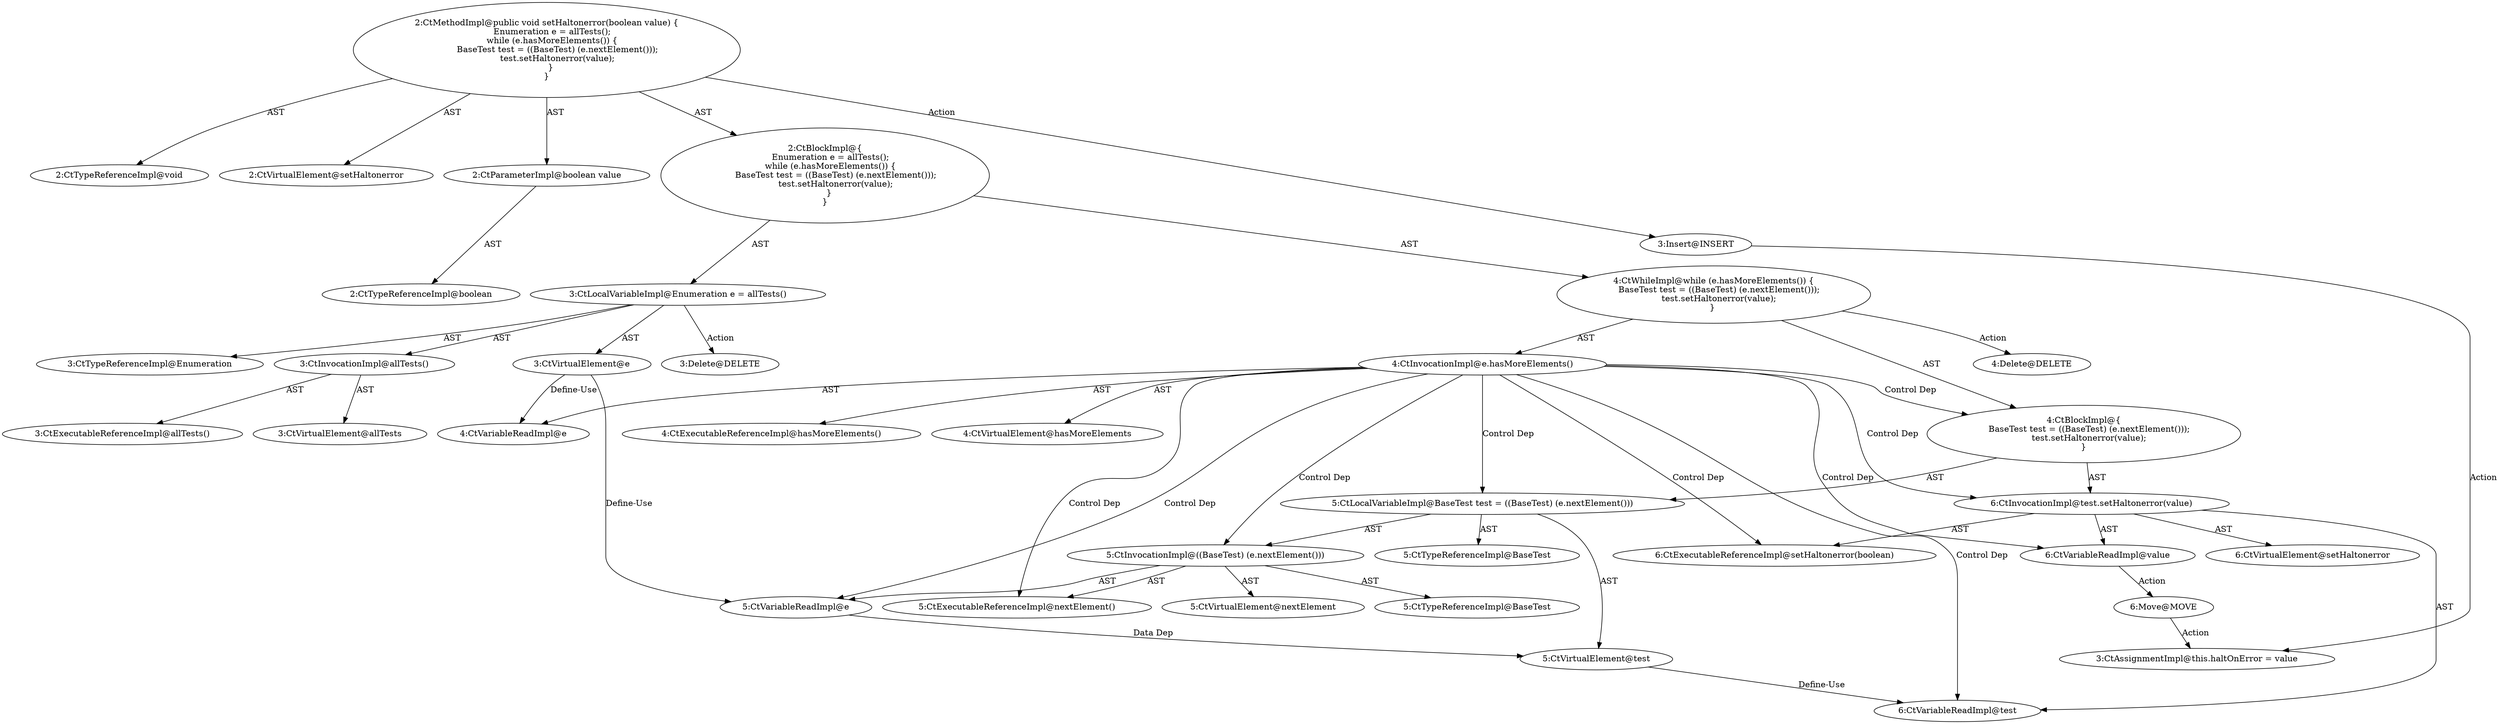 digraph "setHaltonerror#?,boolean" {
0 [label="2:CtTypeReferenceImpl@void" shape=ellipse]
1 [label="2:CtVirtualElement@setHaltonerror" shape=ellipse]
2 [label="2:CtParameterImpl@boolean value" shape=ellipse]
3 [label="2:CtTypeReferenceImpl@boolean" shape=ellipse]
4 [label="3:CtTypeReferenceImpl@Enumeration" shape=ellipse]
5 [label="3:CtExecutableReferenceImpl@allTests()" shape=ellipse]
6 [label="3:CtVirtualElement@allTests" shape=ellipse]
7 [label="3:CtInvocationImpl@allTests()" shape=ellipse]
8 [label="3:CtVirtualElement@e" shape=ellipse]
9 [label="3:CtLocalVariableImpl@Enumeration e = allTests()" shape=ellipse]
10 [label="4:CtExecutableReferenceImpl@hasMoreElements()" shape=ellipse]
11 [label="4:CtVirtualElement@hasMoreElements" shape=ellipse]
12 [label="4:CtVariableReadImpl@e" shape=ellipse]
13 [label="4:CtInvocationImpl@e.hasMoreElements()" shape=ellipse]
14 [label="5:CtTypeReferenceImpl@BaseTest" shape=ellipse]
15 [label="5:CtExecutableReferenceImpl@nextElement()" shape=ellipse]
16 [label="5:CtVirtualElement@nextElement" shape=ellipse]
17 [label="5:CtVariableReadImpl@e" shape=ellipse]
18 [label="5:CtInvocationImpl@((BaseTest) (e.nextElement()))" shape=ellipse]
19 [label="5:CtTypeReferenceImpl@BaseTest" shape=ellipse]
20 [label="5:CtVirtualElement@test" shape=ellipse]
21 [label="5:CtLocalVariableImpl@BaseTest test = ((BaseTest) (e.nextElement()))" shape=ellipse]
22 [label="6:CtExecutableReferenceImpl@setHaltonerror(boolean)" shape=ellipse]
23 [label="6:CtVirtualElement@setHaltonerror" shape=ellipse]
24 [label="6:CtVariableReadImpl@test" shape=ellipse]
25 [label="6:CtVariableReadImpl@value" shape=ellipse]
26 [label="6:CtInvocationImpl@test.setHaltonerror(value)" shape=ellipse]
27 [label="4:CtBlockImpl@\{
    BaseTest test = ((BaseTest) (e.nextElement()));
    test.setHaltonerror(value);
\}" shape=ellipse]
28 [label="4:CtWhileImpl@while (e.hasMoreElements()) \{
    BaseTest test = ((BaseTest) (e.nextElement()));
    test.setHaltonerror(value);
\} " shape=ellipse]
29 [label="2:CtBlockImpl@\{
    Enumeration e = allTests();
    while (e.hasMoreElements()) \{
        BaseTest test = ((BaseTest) (e.nextElement()));
        test.setHaltonerror(value);
    \} 
\}" shape=ellipse]
30 [label="2:CtMethodImpl@public void setHaltonerror(boolean value) \{
    Enumeration e = allTests();
    while (e.hasMoreElements()) \{
        BaseTest test = ((BaseTest) (e.nextElement()));
        test.setHaltonerror(value);
    \} 
\}" shape=ellipse]
31 [label="3:Delete@DELETE" shape=ellipse]
32 [label="4:Delete@DELETE" shape=ellipse]
33 [label="3:Insert@INSERT" shape=ellipse]
34 [label="3:CtAssignmentImpl@this.haltOnError = value" shape=ellipse]
35 [label="6:Move@MOVE" shape=ellipse]
2 -> 3 [label="AST"];
7 -> 6 [label="AST"];
7 -> 5 [label="AST"];
8 -> 12 [label="Define-Use"];
8 -> 17 [label="Define-Use"];
9 -> 8 [label="AST"];
9 -> 4 [label="AST"];
9 -> 7 [label="AST"];
9 -> 31 [label="Action"];
13 -> 11 [label="AST"];
13 -> 12 [label="AST"];
13 -> 10 [label="AST"];
13 -> 27 [label="Control Dep"];
13 -> 21 [label="Control Dep"];
13 -> 18 [label="Control Dep"];
13 -> 15 [label="Control Dep"];
13 -> 17 [label="Control Dep"];
13 -> 26 [label="Control Dep"];
13 -> 22 [label="Control Dep"];
13 -> 24 [label="Control Dep"];
13 -> 25 [label="Control Dep"];
17 -> 20 [label="Data Dep"];
18 -> 16 [label="AST"];
18 -> 19 [label="AST"];
18 -> 17 [label="AST"];
18 -> 15 [label="AST"];
20 -> 24 [label="Define-Use"];
21 -> 20 [label="AST"];
21 -> 14 [label="AST"];
21 -> 18 [label="AST"];
25 -> 35 [label="Action"];
26 -> 23 [label="AST"];
26 -> 24 [label="AST"];
26 -> 22 [label="AST"];
26 -> 25 [label="AST"];
27 -> 21 [label="AST"];
27 -> 26 [label="AST"];
28 -> 13 [label="AST"];
28 -> 27 [label="AST"];
28 -> 32 [label="Action"];
29 -> 9 [label="AST"];
29 -> 28 [label="AST"];
30 -> 1 [label="AST"];
30 -> 0 [label="AST"];
30 -> 2 [label="AST"];
30 -> 29 [label="AST"];
30 -> 33 [label="Action"];
33 -> 34 [label="Action"];
35 -> 34 [label="Action"];
}